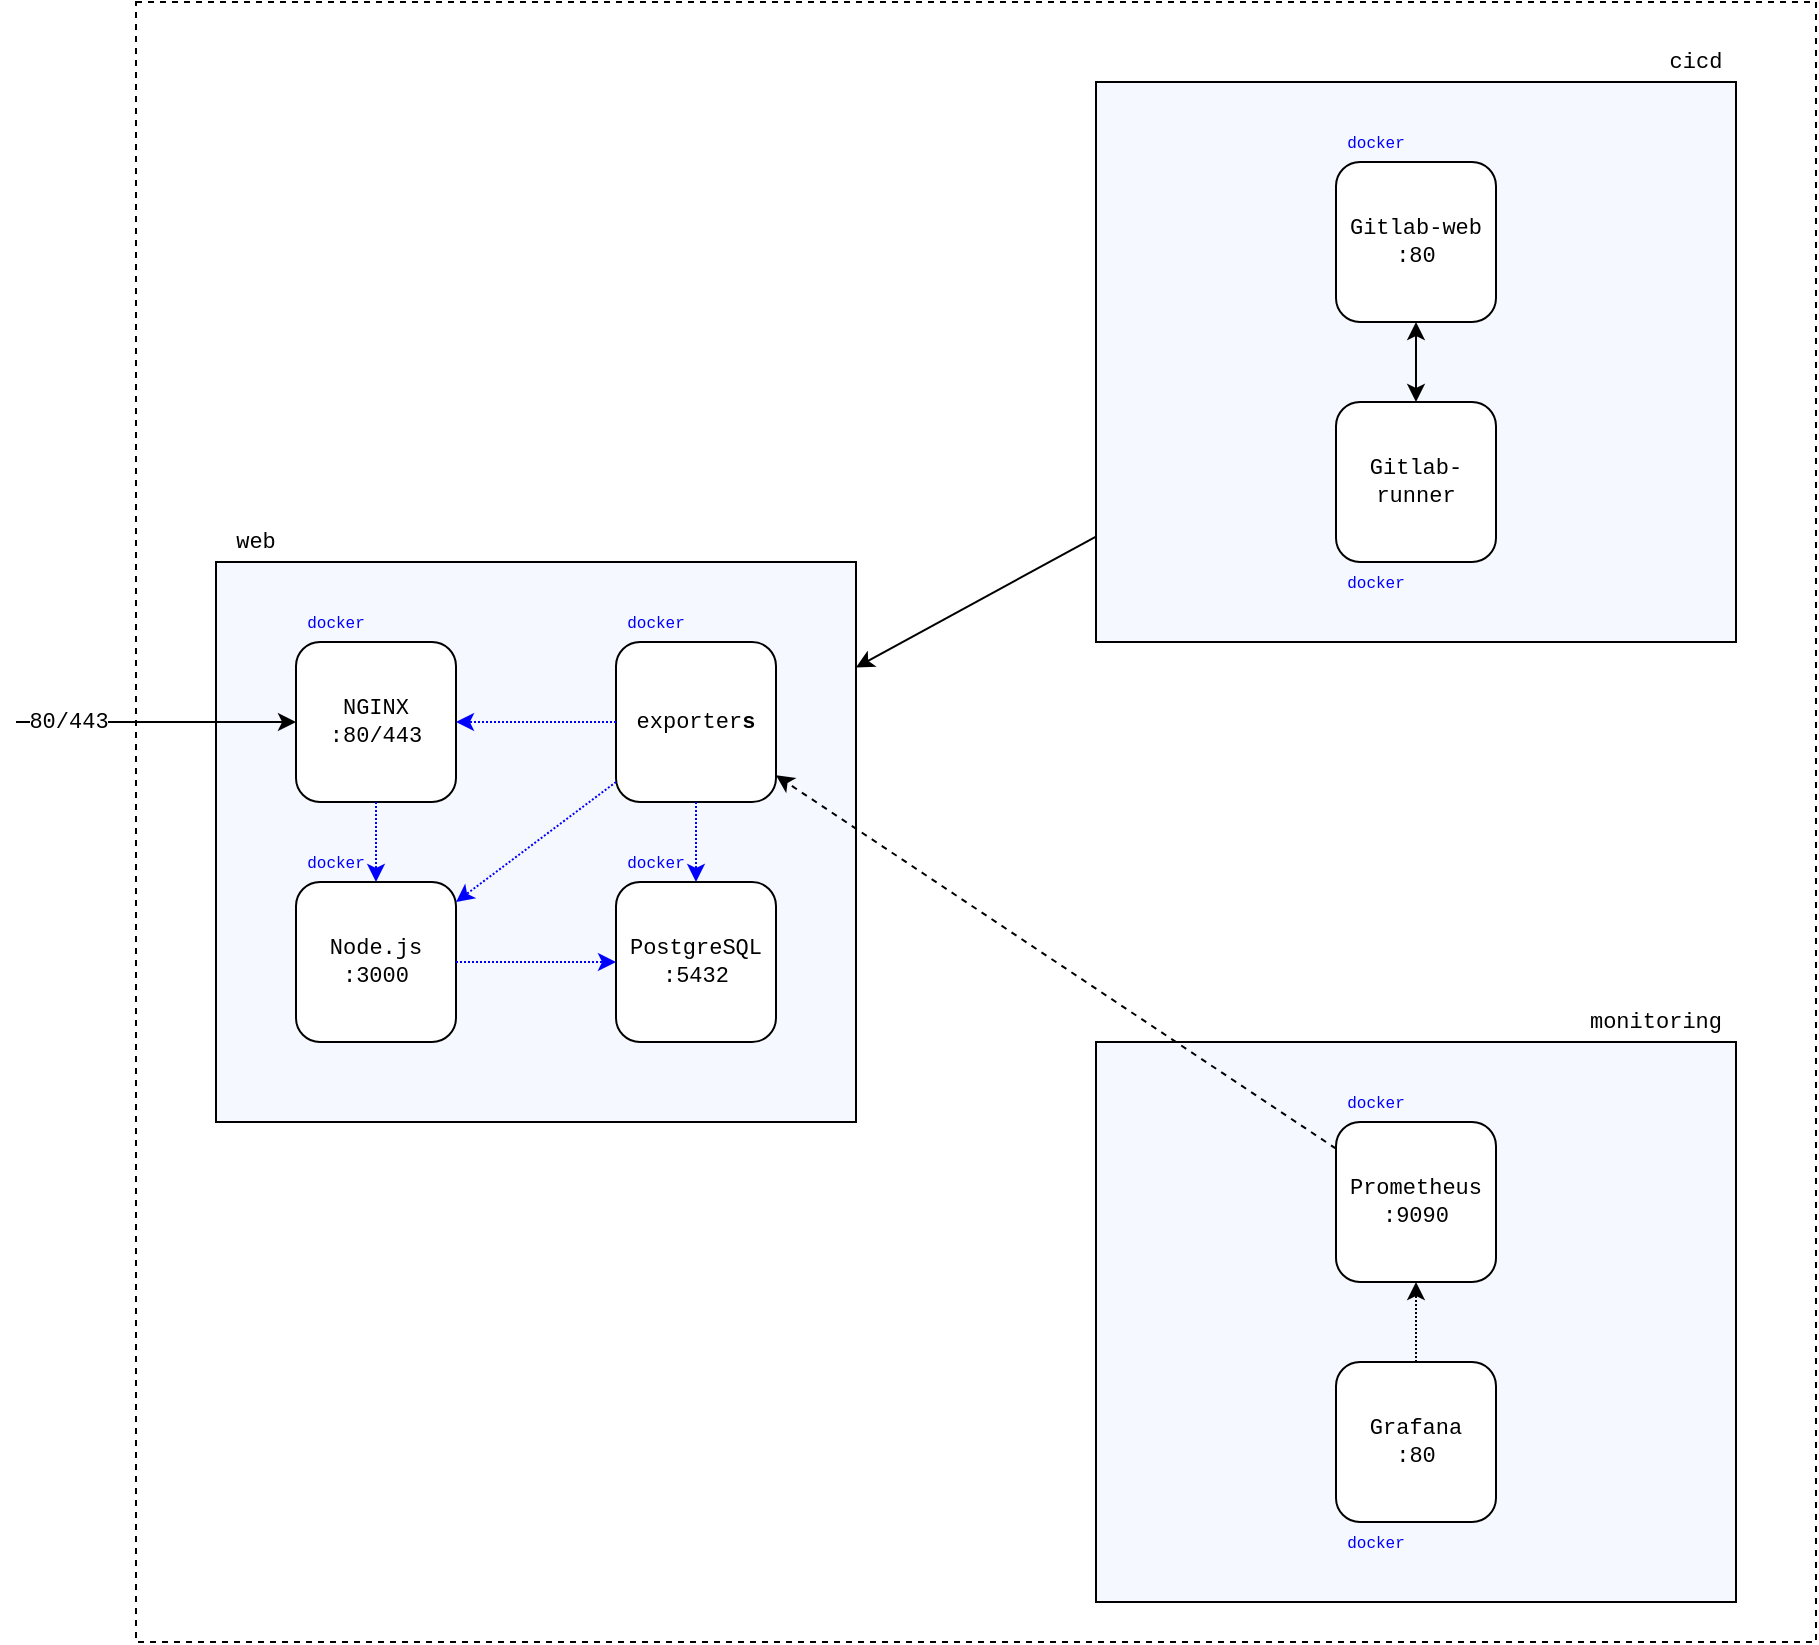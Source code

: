 <mxfile version="12.9.9" type="device"><diagram id="1p6-lqMPB6k7P66SXvLB" name="Page-1"><mxGraphModel dx="1237" dy="739" grid="1" gridSize="10" guides="1" tooltips="1" connect="1" arrows="1" fold="1" page="1" pageScale="1" pageWidth="1654" pageHeight="1169" math="0" shadow="0"><root><mxCell id="0"/><mxCell id="1" parent="0"/><mxCell id="iIdCv7bK8_uYdGQaM7_k-41" value="" style="rounded=0;whiteSpace=wrap;html=1;fontFamily=Courier New;fontSize=11;labelBackgroundColor=none;fillColor=#FFFFFF;strokeColor=#000000;dashed=1;" parent="1" vertex="1"><mxGeometry x="80" y="40" width="840" height="820" as="geometry"/></mxCell><mxCell id="iIdCv7bK8_uYdGQaM7_k-15" value="" style="rounded=0;whiteSpace=wrap;html=1;fontFamily=Courier New;fontSize=11;fillColor=#F5F9FF;" parent="1" vertex="1"><mxGeometry x="120" y="320" width="320" height="280" as="geometry"/></mxCell><mxCell id="iIdCv7bK8_uYdGQaM7_k-16" value="NGINX&lt;br&gt;:80/443" style="rounded=1;whiteSpace=wrap;html=1;fontFamily=Courier New;fontSize=11;" parent="1" vertex="1"><mxGeometry x="160" y="360" width="80" height="80" as="geometry"/></mxCell><mxCell id="iIdCv7bK8_uYdGQaM7_k-19" value="Node.js&lt;br&gt;:3000" style="rounded=1;whiteSpace=wrap;html=1;fontFamily=Courier New;fontSize=11;" parent="1" vertex="1"><mxGeometry x="160" y="480" width="80" height="80" as="geometry"/></mxCell><mxCell id="iIdCv7bK8_uYdGQaM7_k-20" value="PostgreSQL&lt;br&gt;:5432" style="rounded=1;whiteSpace=wrap;html=1;fontFamily=Courier New;fontSize=11;" parent="1" vertex="1"><mxGeometry x="320" y="480" width="80" height="80" as="geometry"/></mxCell><mxCell id="iIdCv7bK8_uYdGQaM7_k-23" value="" style="rounded=0;whiteSpace=wrap;html=1;fontFamily=Courier New;fontSize=11;fillColor=#F5F9FF;" parent="1" vertex="1"><mxGeometry x="560" y="80" width="320" height="280" as="geometry"/></mxCell><mxCell id="iIdCv7bK8_uYdGQaM7_k-24" value="Gitlab-web&lt;br&gt;:80" style="rounded=1;whiteSpace=wrap;html=1;fontFamily=Courier New;fontSize=11;" parent="1" vertex="1"><mxGeometry x="680" y="120" width="80" height="80" as="geometry"/></mxCell><mxCell id="iIdCv7bK8_uYdGQaM7_k-27" value="" style="rounded=0;whiteSpace=wrap;html=1;fontFamily=Courier New;fontSize=11;fillColor=#F5F9FF;" parent="1" vertex="1"><mxGeometry x="560" y="560" width="320" height="280" as="geometry"/></mxCell><mxCell id="iIdCv7bK8_uYdGQaM7_k-28" value="Prometheus&lt;br&gt;:9090" style="rounded=1;whiteSpace=wrap;html=1;fontFamily=Courier New;fontSize=11;" parent="1" vertex="1"><mxGeometry x="680" y="600" width="80" height="80" as="geometry"/></mxCell><mxCell id="iIdCv7bK8_uYdGQaM7_k-29" value="Grafana&lt;br&gt;:80" style="rounded=1;whiteSpace=wrap;html=1;fontFamily=Courier New;fontSize=11;" parent="1" vertex="1"><mxGeometry x="680" y="720" width="80" height="80" as="geometry"/></mxCell><mxCell id="iIdCv7bK8_uYdGQaM7_k-31" value="web" style="text;html=1;strokeColor=none;fillColor=none;align=center;verticalAlign=middle;whiteSpace=wrap;rounded=0;fontFamily=Courier New;fontSize=11;" parent="1" vertex="1"><mxGeometry x="120" y="300" width="40" height="20" as="geometry"/></mxCell><mxCell id="iIdCv7bK8_uYdGQaM7_k-32" value="cicd" style="text;html=1;strokeColor=none;fillColor=none;align=center;verticalAlign=middle;whiteSpace=wrap;rounded=0;fontFamily=Courier New;fontSize=11;" parent="1" vertex="1"><mxGeometry x="840" y="60" width="40" height="20" as="geometry"/></mxCell><mxCell id="iIdCv7bK8_uYdGQaM7_k-33" value="monitoring" style="text;html=1;strokeColor=none;fillColor=none;align=center;verticalAlign=middle;whiteSpace=wrap;rounded=0;fontFamily=Courier New;fontSize=11;" parent="1" vertex="1"><mxGeometry x="800" y="540" width="80" height="20" as="geometry"/></mxCell><mxCell id="iIdCv7bK8_uYdGQaM7_k-34" value="&lt;font style=&quot;font-size: 8px&quot;&gt;docker&lt;/font&gt;" style="text;html=1;strokeColor=none;fillColor=none;align=center;verticalAlign=middle;whiteSpace=wrap;rounded=0;fontFamily=Courier New;fontSize=11;fontColor=#0000FF;" parent="1" vertex="1"><mxGeometry x="160" y="340" width="40" height="20" as="geometry"/></mxCell><mxCell id="iIdCv7bK8_uYdGQaM7_k-35" value="&lt;font style=&quot;font-size: 8px&quot;&gt;docker&lt;/font&gt;" style="text;html=1;strokeColor=none;fillColor=none;align=center;verticalAlign=middle;whiteSpace=wrap;rounded=0;fontFamily=Courier New;fontSize=11;fontColor=#0000FF;" parent="1" vertex="1"><mxGeometry x="160" y="460" width="40" height="20" as="geometry"/></mxCell><mxCell id="iIdCv7bK8_uYdGQaM7_k-36" value="&lt;font style=&quot;font-size: 8px&quot;&gt;docker&lt;/font&gt;" style="text;html=1;strokeColor=none;fillColor=none;align=center;verticalAlign=middle;whiteSpace=wrap;rounded=0;fontFamily=Courier New;fontSize=11;fontColor=#0000FF;" parent="1" vertex="1"><mxGeometry x="320" y="460" width="40" height="20" as="geometry"/></mxCell><mxCell id="iIdCv7bK8_uYdGQaM7_k-37" value="&lt;font style=&quot;font-size: 8px&quot;&gt;docker&lt;/font&gt;" style="text;html=1;strokeColor=none;fillColor=none;align=center;verticalAlign=middle;whiteSpace=wrap;rounded=0;fontFamily=Courier New;fontSize=11;fontColor=#0000FF;" parent="1" vertex="1"><mxGeometry x="680" y="580" width="40" height="20" as="geometry"/></mxCell><mxCell id="iIdCv7bK8_uYdGQaM7_k-38" value="&lt;font style=&quot;font-size: 8px&quot;&gt;docker&lt;/font&gt;" style="text;html=1;strokeColor=none;fillColor=none;align=center;verticalAlign=middle;whiteSpace=wrap;rounded=0;fontFamily=Courier New;fontSize=11;fontColor=#0000FF;" parent="1" vertex="1"><mxGeometry x="680" y="800" width="40" height="20" as="geometry"/></mxCell><mxCell id="iIdCv7bK8_uYdGQaM7_k-39" value="&lt;font style=&quot;font-size: 8px&quot;&gt;docker&lt;/font&gt;" style="text;html=1;strokeColor=none;fillColor=none;align=center;verticalAlign=middle;whiteSpace=wrap;rounded=0;fontFamily=Courier New;fontSize=11;fontColor=#0000FF;" parent="1" vertex="1"><mxGeometry x="680" y="100" width="40" height="20" as="geometry"/></mxCell><mxCell id="iIdCv7bK8_uYdGQaM7_k-40" value="" style="endArrow=classic;html=1;fontFamily=Courier New;fontSize=11;fontColor=#0000FF;" parent="1" target="iIdCv7bK8_uYdGQaM7_k-16" edge="1"><mxGeometry width="50" height="50" relative="1" as="geometry"><mxPoint x="20" y="400" as="sourcePoint"/><mxPoint x="90" y="380" as="targetPoint"/></mxGeometry></mxCell><mxCell id="iIdCv7bK8_uYdGQaM7_k-43" value="80/443" style="text;html=1;align=center;verticalAlign=middle;resizable=0;points=[];fontSize=11;fontFamily=Courier New;fontColor=#000000;labelBackgroundColor=#ffffff;" parent="iIdCv7bK8_uYdGQaM7_k-40" vertex="1" connectable="0"><mxGeometry x="-0.908" relative="1" as="geometry"><mxPoint x="19.66" as="offset"/></mxGeometry></mxCell><mxCell id="iIdCv7bK8_uYdGQaM7_k-44" value="" style="endArrow=classic;html=1;fontFamily=Courier New;fontSize=11;fontColor=#000000;strokeColor=#0000FF;dashed=1;dashPattern=1 1;" parent="1" source="iIdCv7bK8_uYdGQaM7_k-16" target="iIdCv7bK8_uYdGQaM7_k-19" edge="1"><mxGeometry width="50" height="50" relative="1" as="geometry"><mxPoint x="260" y="510" as="sourcePoint"/><mxPoint x="310" y="460" as="targetPoint"/></mxGeometry></mxCell><mxCell id="iIdCv7bK8_uYdGQaM7_k-45" value="" style="endArrow=classic;html=1;fontFamily=Courier New;fontSize=11;fontColor=#000000;dashed=1;dashPattern=1 1;strokeColor=#0000FF;" parent="1" source="iIdCv7bK8_uYdGQaM7_k-19" target="iIdCv7bK8_uYdGQaM7_k-20" edge="1"><mxGeometry width="50" height="50" relative="1" as="geometry"><mxPoint x="260" y="590" as="sourcePoint"/><mxPoint x="310" y="540" as="targetPoint"/></mxGeometry></mxCell><mxCell id="iIdCv7bK8_uYdGQaM7_k-46" value="" style="endArrow=classic;html=1;dashed=1;dashPattern=1 1;strokeColor=#000000;fontFamily=Courier New;fontSize=11;fontColor=#000000;" parent="1" source="iIdCv7bK8_uYdGQaM7_k-29" target="iIdCv7bK8_uYdGQaM7_k-28" edge="1"><mxGeometry width="50" height="50" relative="1" as="geometry"><mxPoint x="740" y="770" as="sourcePoint"/><mxPoint x="790" y="720" as="targetPoint"/></mxGeometry></mxCell><mxCell id="iIdCv7bK8_uYdGQaM7_k-48" value="" style="endArrow=classic;html=1;dashed=1;strokeColor=#000000;fontFamily=Courier New;fontSize=11;fontColor=#000000;" parent="1" source="iIdCv7bK8_uYdGQaM7_k-28" target="iIdCv7bK8_uYdGQaM7_k-50" edge="1"><mxGeometry width="50" height="50" relative="1" as="geometry"><mxPoint x="380" y="690" as="sourcePoint"/><mxPoint x="430" y="640" as="targetPoint"/></mxGeometry></mxCell><mxCell id="iIdCv7bK8_uYdGQaM7_k-50" value="exporter&lt;b&gt;s&lt;/b&gt;" style="rounded=1;whiteSpace=wrap;html=1;fontFamily=Courier New;fontSize=11;" parent="1" vertex="1"><mxGeometry x="320" y="360" width="80" height="80" as="geometry"/></mxCell><mxCell id="iIdCv7bK8_uYdGQaM7_k-51" value="" style="endArrow=classic;html=1;dashed=1;strokeColor=#0000FF;fontFamily=Courier New;fontSize=11;fontColor=#000000;dashPattern=1 1;" parent="1" source="iIdCv7bK8_uYdGQaM7_k-50" target="iIdCv7bK8_uYdGQaM7_k-20" edge="1"><mxGeometry width="50" height="50" relative="1" as="geometry"><mxPoint x="510" y="460" as="sourcePoint"/><mxPoint x="560" y="410" as="targetPoint"/></mxGeometry></mxCell><mxCell id="iIdCv7bK8_uYdGQaM7_k-52" value="" style="endArrow=classic;html=1;dashed=1;strokeColor=#0000FF;fontFamily=Courier New;fontSize=11;fontColor=#000000;dashPattern=1 1;" parent="1" source="iIdCv7bK8_uYdGQaM7_k-50" target="iIdCv7bK8_uYdGQaM7_k-19" edge="1"><mxGeometry width="50" height="50" relative="1" as="geometry"><mxPoint x="370" y="450" as="sourcePoint"/><mxPoint x="370" y="490" as="targetPoint"/></mxGeometry></mxCell><mxCell id="iIdCv7bK8_uYdGQaM7_k-53" value="" style="endArrow=classic;html=1;dashed=1;strokeColor=#0000FF;fontFamily=Courier New;fontSize=11;fontColor=#000000;dashPattern=1 1;" parent="1" source="iIdCv7bK8_uYdGQaM7_k-50" target="iIdCv7bK8_uYdGQaM7_k-16" edge="1"><mxGeometry width="50" height="50" relative="1" as="geometry"><mxPoint x="380" y="460" as="sourcePoint"/><mxPoint x="380" y="500" as="targetPoint"/></mxGeometry></mxCell><mxCell id="CVsqB1CjJEy-2FuoirB7-1" value="" style="endArrow=classic;html=1;" edge="1" parent="1" source="iIdCv7bK8_uYdGQaM7_k-23" target="iIdCv7bK8_uYdGQaM7_k-15"><mxGeometry width="50" height="50" relative="1" as="geometry"><mxPoint x="590" y="480" as="sourcePoint"/><mxPoint x="640" y="430" as="targetPoint"/></mxGeometry></mxCell><mxCell id="CVsqB1CjJEy-2FuoirB7-2" value="Gitlab-runner" style="rounded=1;whiteSpace=wrap;html=1;fontFamily=Courier New;fontSize=11;" vertex="1" parent="1"><mxGeometry x="680" y="240" width="80" height="80" as="geometry"/></mxCell><mxCell id="CVsqB1CjJEy-2FuoirB7-3" value="&lt;font style=&quot;font-size: 8px&quot;&gt;docker&lt;/font&gt;" style="text;html=1;strokeColor=none;fillColor=none;align=center;verticalAlign=middle;whiteSpace=wrap;rounded=0;fontFamily=Courier New;fontSize=11;fontColor=#0000FF;" vertex="1" parent="1"><mxGeometry x="680" y="320" width="40" height="20" as="geometry"/></mxCell><mxCell id="CVsqB1CjJEy-2FuoirB7-6" value="" style="endArrow=classic;startArrow=classic;html=1;" edge="1" parent="1" source="CVsqB1CjJEy-2FuoirB7-2" target="iIdCv7bK8_uYdGQaM7_k-24"><mxGeometry width="50" height="50" relative="1" as="geometry"><mxPoint x="790" y="240" as="sourcePoint"/><mxPoint x="840" y="190" as="targetPoint"/></mxGeometry></mxCell><mxCell id="CVsqB1CjJEy-2FuoirB7-7" value="&lt;font style=&quot;font-size: 8px&quot;&gt;docker&lt;/font&gt;" style="text;html=1;strokeColor=none;fillColor=none;align=center;verticalAlign=middle;whiteSpace=wrap;rounded=0;fontFamily=Courier New;fontSize=11;fontColor=#0000FF;" vertex="1" parent="1"><mxGeometry x="320" y="340" width="40" height="20" as="geometry"/></mxCell></root></mxGraphModel></diagram></mxfile>
